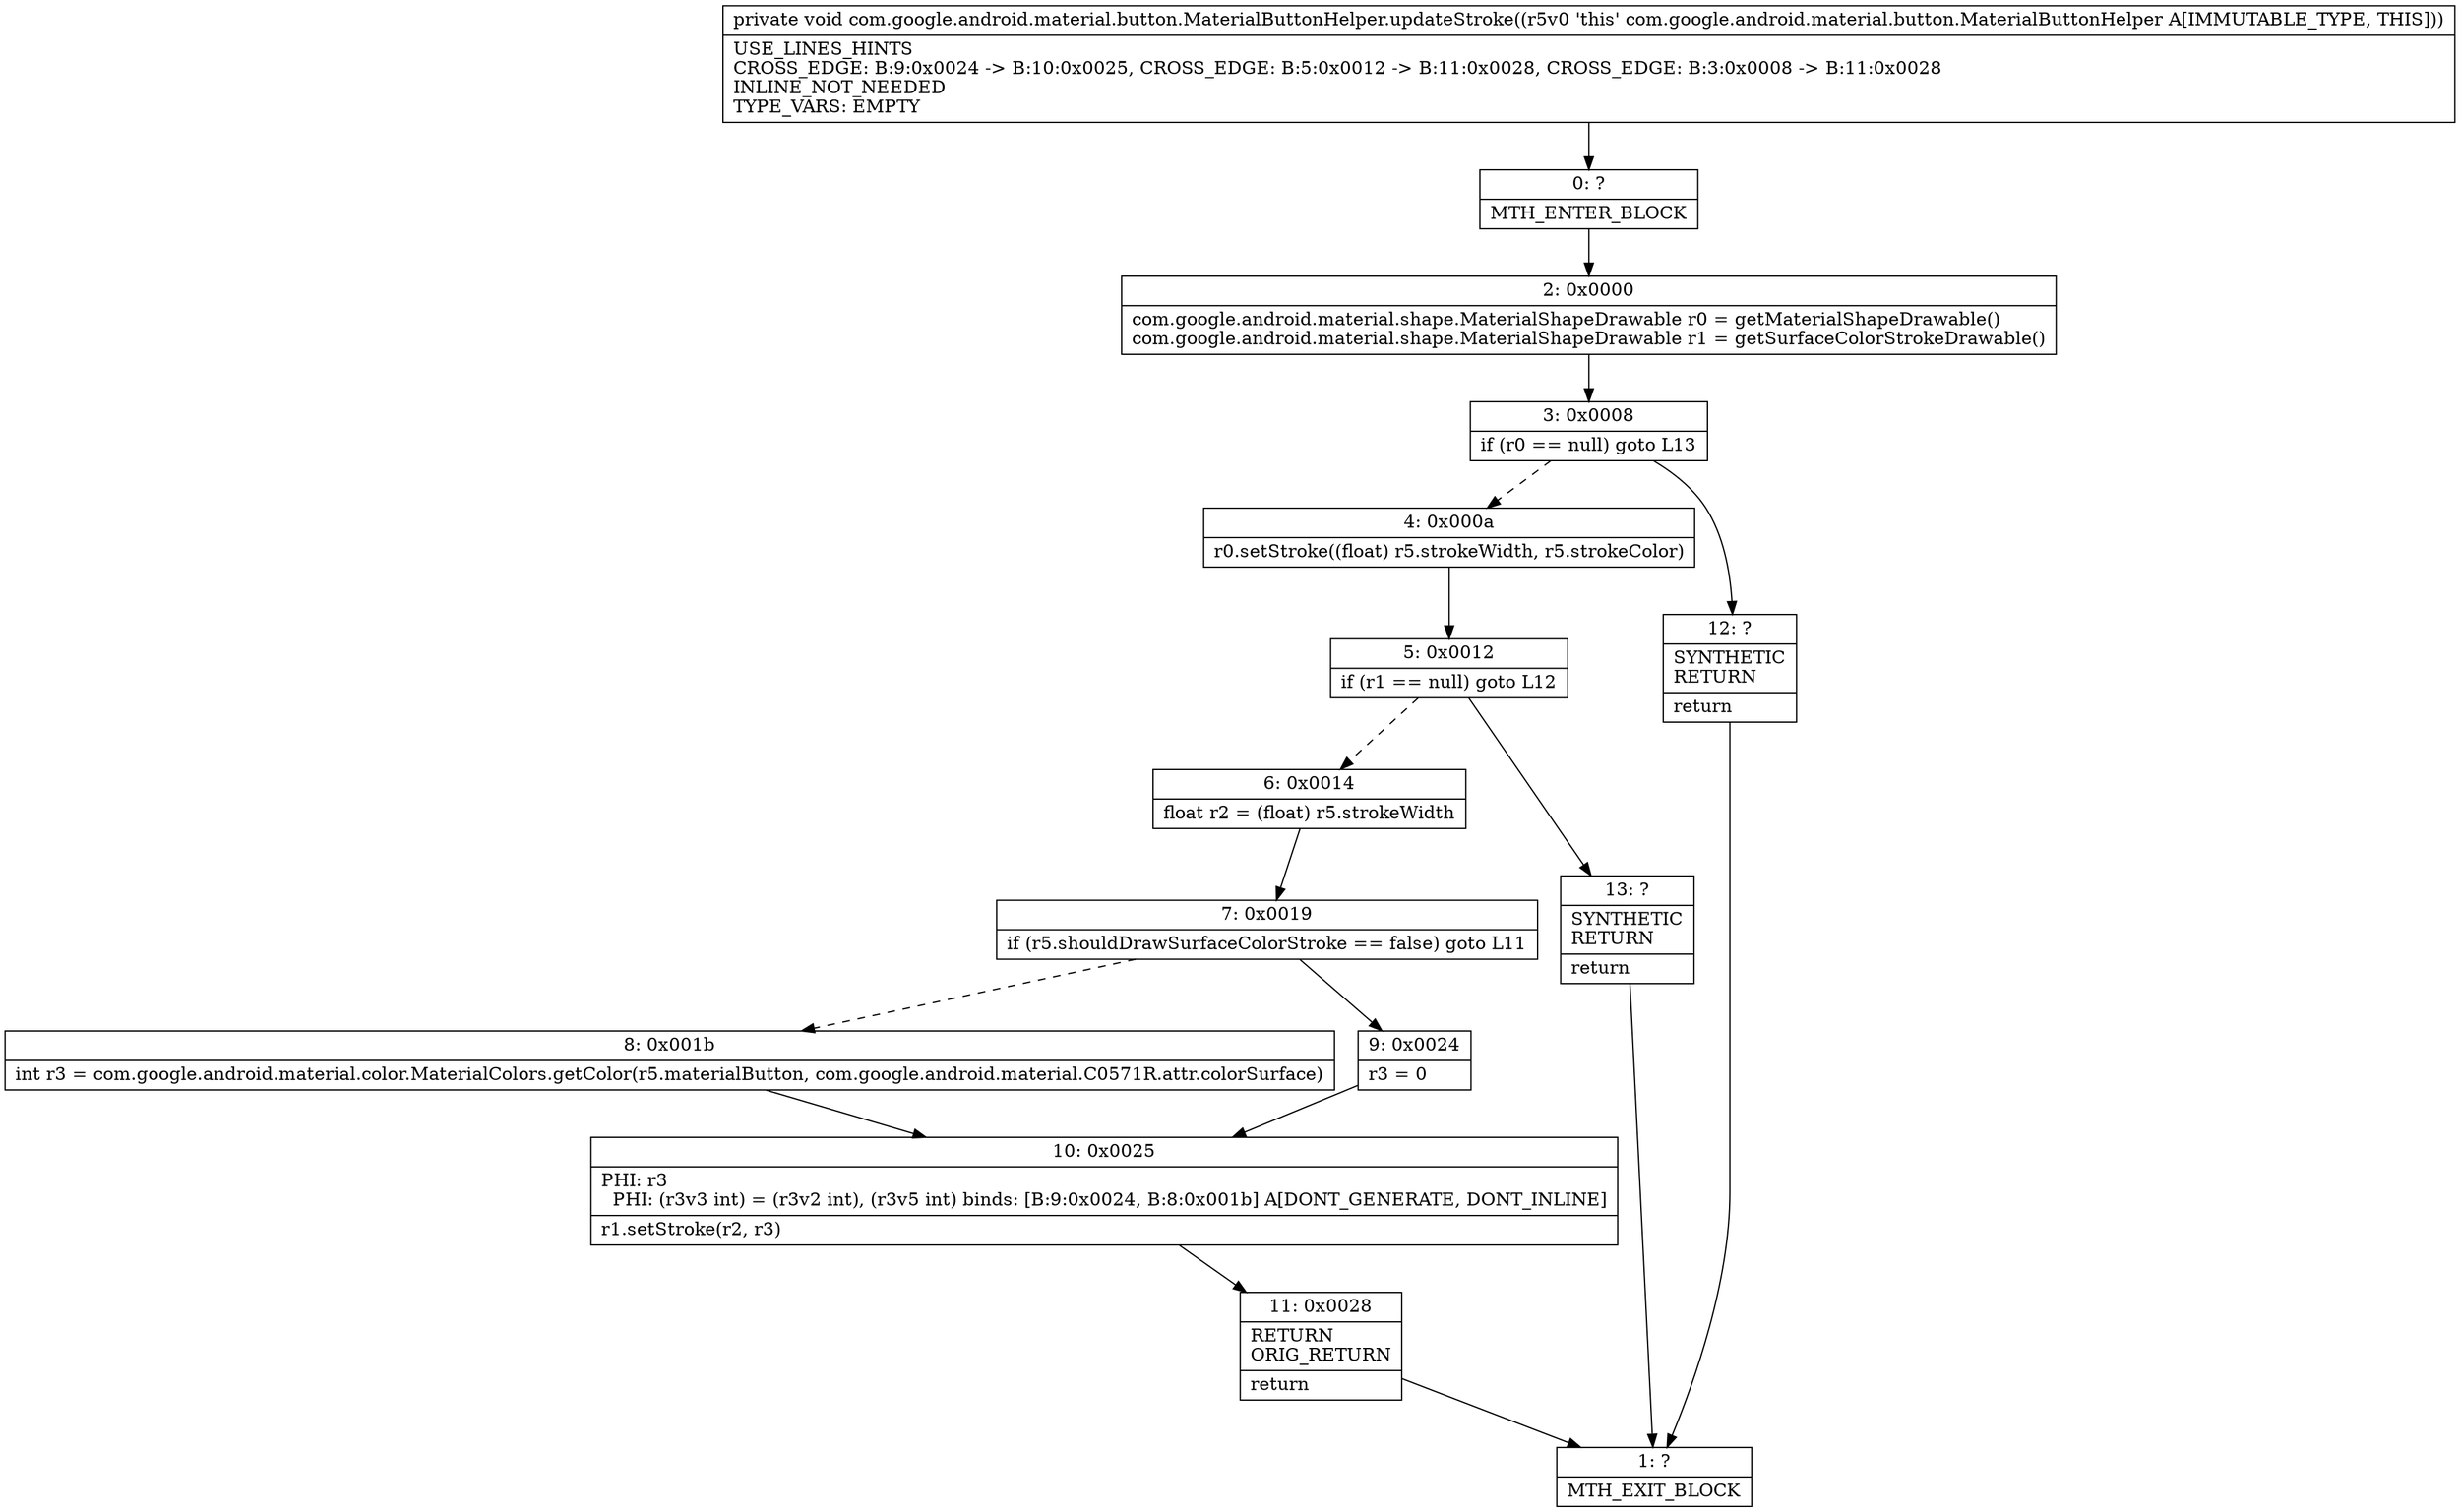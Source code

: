 digraph "CFG forcom.google.android.material.button.MaterialButtonHelper.updateStroke()V" {
Node_0 [shape=record,label="{0\:\ ?|MTH_ENTER_BLOCK\l}"];
Node_2 [shape=record,label="{2\:\ 0x0000|com.google.android.material.shape.MaterialShapeDrawable r0 = getMaterialShapeDrawable()\lcom.google.android.material.shape.MaterialShapeDrawable r1 = getSurfaceColorStrokeDrawable()\l}"];
Node_3 [shape=record,label="{3\:\ 0x0008|if (r0 == null) goto L13\l}"];
Node_4 [shape=record,label="{4\:\ 0x000a|r0.setStroke((float) r5.strokeWidth, r5.strokeColor)\l}"];
Node_5 [shape=record,label="{5\:\ 0x0012|if (r1 == null) goto L12\l}"];
Node_6 [shape=record,label="{6\:\ 0x0014|float r2 = (float) r5.strokeWidth\l}"];
Node_7 [shape=record,label="{7\:\ 0x0019|if (r5.shouldDrawSurfaceColorStroke == false) goto L11\l}"];
Node_8 [shape=record,label="{8\:\ 0x001b|int r3 = com.google.android.material.color.MaterialColors.getColor(r5.materialButton, com.google.android.material.C0571R.attr.colorSurface)\l}"];
Node_10 [shape=record,label="{10\:\ 0x0025|PHI: r3 \l  PHI: (r3v3 int) = (r3v2 int), (r3v5 int) binds: [B:9:0x0024, B:8:0x001b] A[DONT_GENERATE, DONT_INLINE]\l|r1.setStroke(r2, r3)\l}"];
Node_11 [shape=record,label="{11\:\ 0x0028|RETURN\lORIG_RETURN\l|return\l}"];
Node_1 [shape=record,label="{1\:\ ?|MTH_EXIT_BLOCK\l}"];
Node_9 [shape=record,label="{9\:\ 0x0024|r3 = 0\l}"];
Node_13 [shape=record,label="{13\:\ ?|SYNTHETIC\lRETURN\l|return\l}"];
Node_12 [shape=record,label="{12\:\ ?|SYNTHETIC\lRETURN\l|return\l}"];
MethodNode[shape=record,label="{private void com.google.android.material.button.MaterialButtonHelper.updateStroke((r5v0 'this' com.google.android.material.button.MaterialButtonHelper A[IMMUTABLE_TYPE, THIS]))  | USE_LINES_HINTS\lCROSS_EDGE: B:9:0x0024 \-\> B:10:0x0025, CROSS_EDGE: B:5:0x0012 \-\> B:11:0x0028, CROSS_EDGE: B:3:0x0008 \-\> B:11:0x0028\lINLINE_NOT_NEEDED\lTYPE_VARS: EMPTY\l}"];
MethodNode -> Node_0;Node_0 -> Node_2;
Node_2 -> Node_3;
Node_3 -> Node_4[style=dashed];
Node_3 -> Node_12;
Node_4 -> Node_5;
Node_5 -> Node_6[style=dashed];
Node_5 -> Node_13;
Node_6 -> Node_7;
Node_7 -> Node_8[style=dashed];
Node_7 -> Node_9;
Node_8 -> Node_10;
Node_10 -> Node_11;
Node_11 -> Node_1;
Node_9 -> Node_10;
Node_13 -> Node_1;
Node_12 -> Node_1;
}

